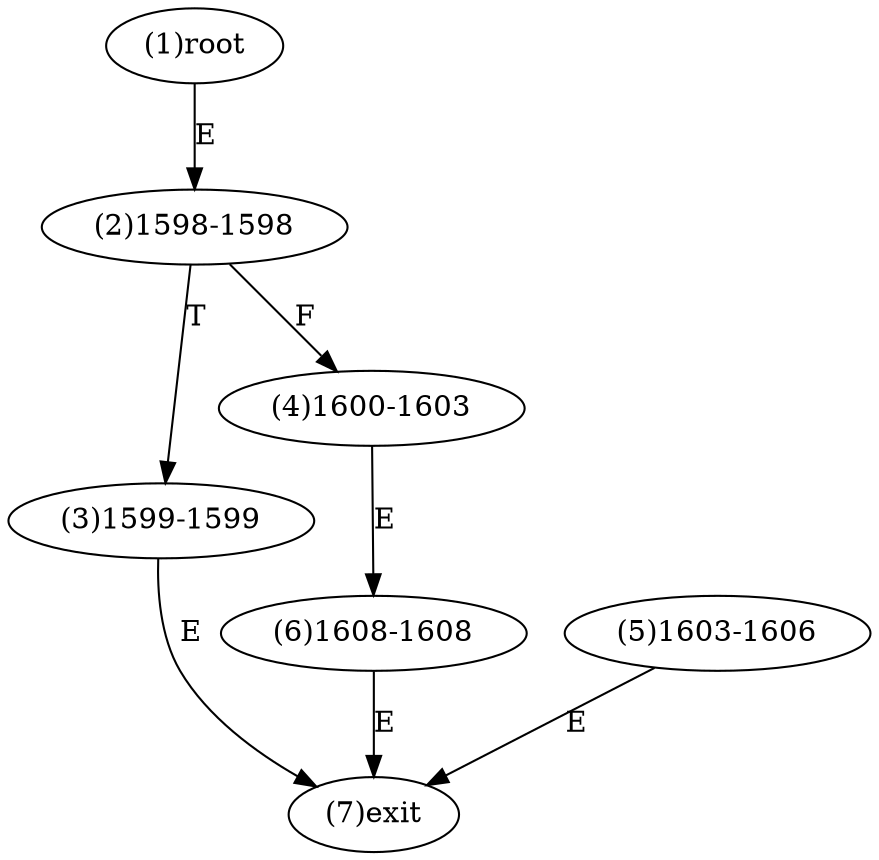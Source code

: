 digraph "" { 
1[ label="(1)root"];
2[ label="(2)1598-1598"];
3[ label="(3)1599-1599"];
4[ label="(4)1600-1603"];
5[ label="(5)1603-1606"];
6[ label="(6)1608-1608"];
7[ label="(7)exit"];
1->2[ label="E"];
2->4[ label="F"];
2->3[ label="T"];
3->7[ label="E"];
4->6[ label="E"];
5->7[ label="E"];
6->7[ label="E"];
}